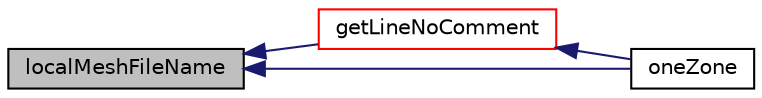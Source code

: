 digraph "localMeshFileName"
{
  bgcolor="transparent";
  edge [fontname="Helvetica",fontsize="10",labelfontname="Helvetica",labelfontsize="10"];
  node [fontname="Helvetica",fontsize="10",shape=record];
  rankdir="LR";
  Node1 [label="localMeshFileName",height=0.2,width=0.4,color="black", fillcolor="grey75", style="filled", fontcolor="black"];
  Node1 -> Node2 [dir="back",color="midnightblue",fontsize="10",style="solid",fontname="Helvetica"];
  Node2 [label="getLineNoComment",height=0.2,width=0.4,color="red",URL="$a02563.html#a0498e06dcbcd776540014fb90e2600c4",tooltip="Read non-comment line. "];
  Node2 -> Node3 [dir="back",color="midnightblue",fontsize="10",style="solid",fontname="Helvetica"];
  Node3 [label="oneZone",height=0.2,width=0.4,color="black",URL="$a02563.html#a74d96762df3c55061bbb784e4f738a75",tooltip="Return a list with a single entry,. "];
  Node1 -> Node3 [dir="back",color="midnightblue",fontsize="10",style="solid",fontname="Helvetica"];
}
